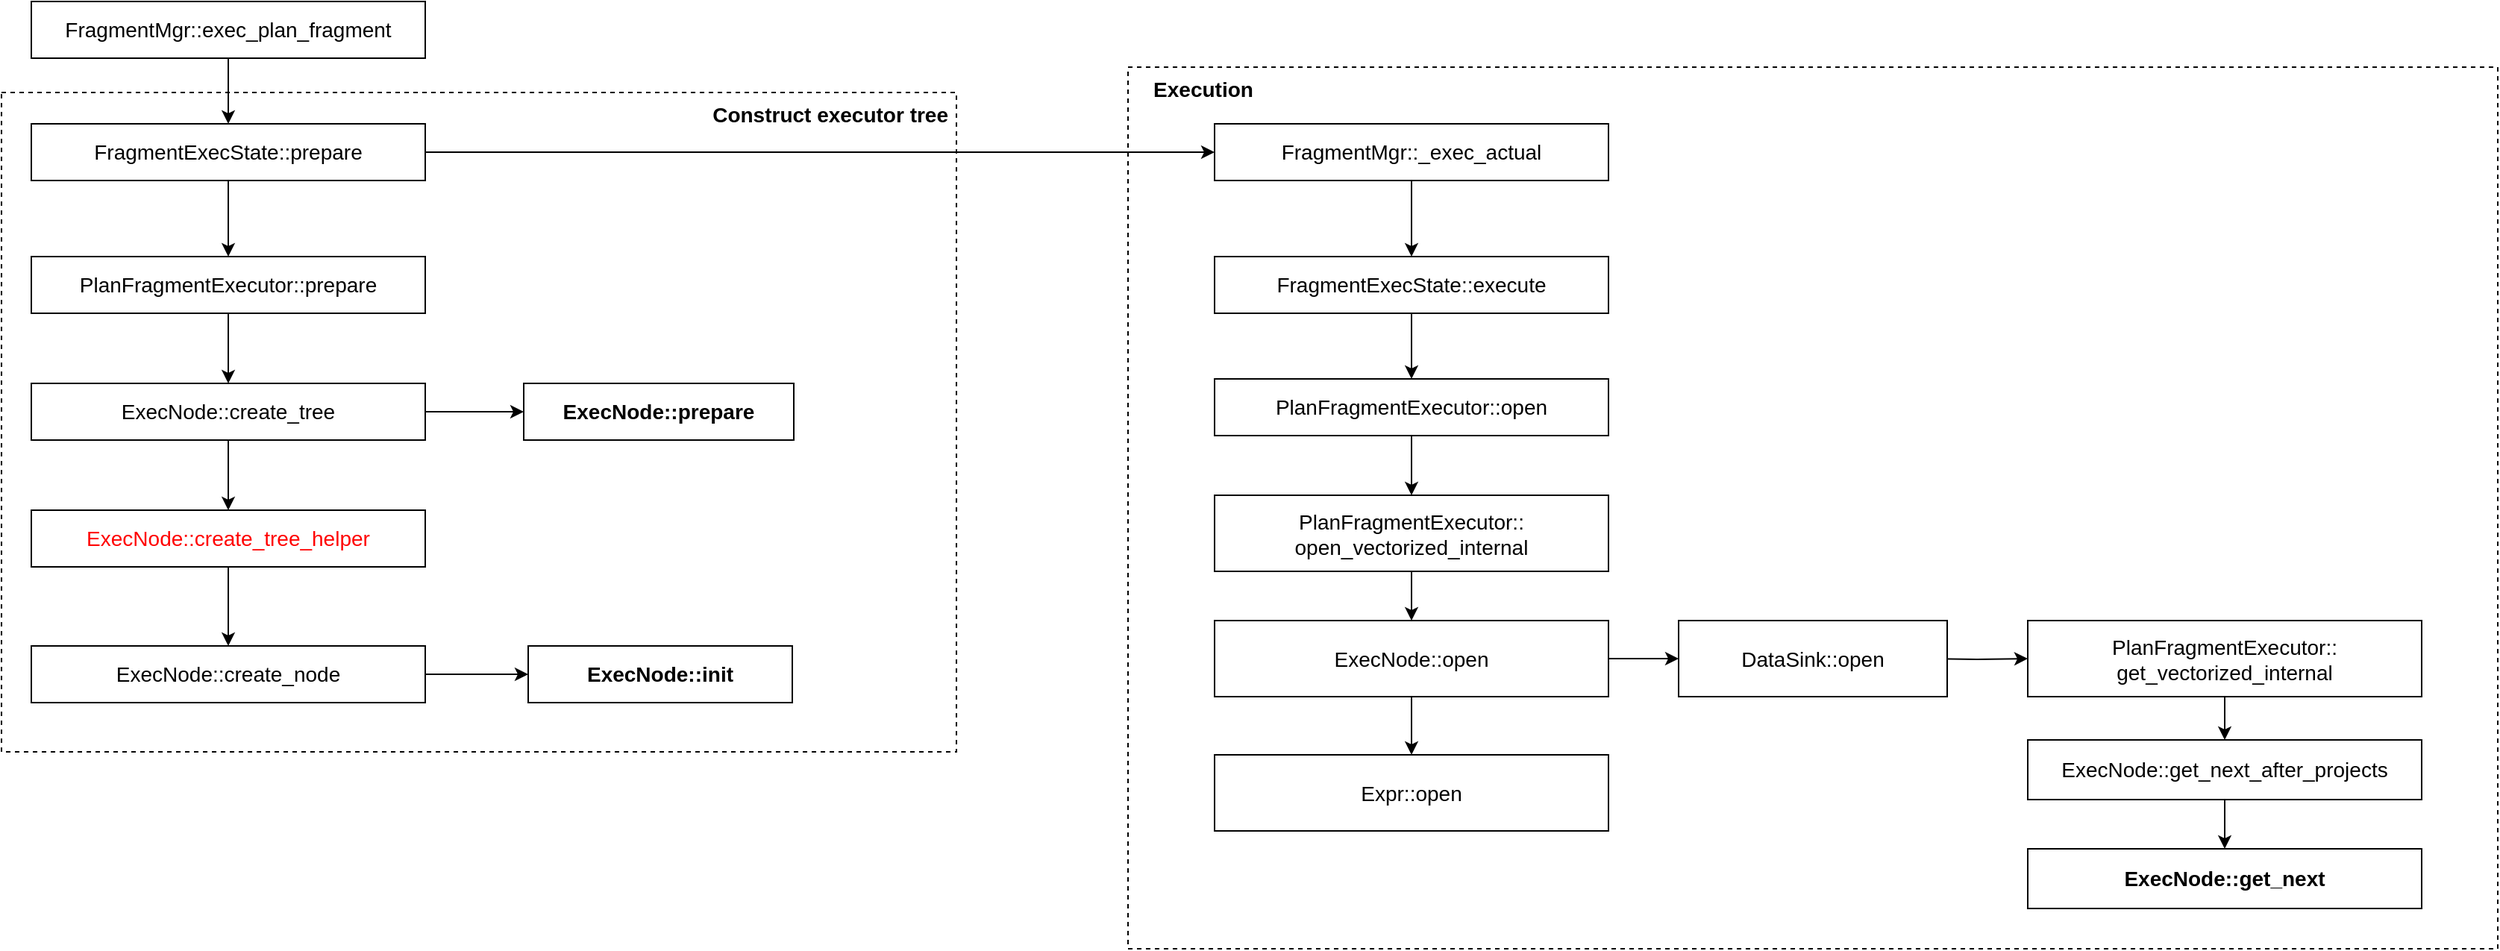 <mxfile version="20.5.1" type="github" pages="3">
  <diagram id="PeX5fFQuTDtqNtm7up72" name="be workflow">
    <mxGraphModel dx="1426" dy="713" grid="0" gridSize="10" guides="1" tooltips="1" connect="1" arrows="1" fold="1" page="1" pageScale="1" pageWidth="3300" pageHeight="4681" math="0" shadow="0">
      <root>
        <mxCell id="0" />
        <mxCell id="1" parent="0" />
        <mxCell id="bLBO3SAoGhUCr67wh768-31" value="" style="rounded=0;whiteSpace=wrap;html=1;fontSize=14;dashed=1;" parent="1" vertex="1">
          <mxGeometry x="871" y="187" width="918" height="591" as="geometry" />
        </mxCell>
        <mxCell id="bLBO3SAoGhUCr67wh768-30" value="" style="rounded=0;whiteSpace=wrap;html=1;fontSize=14;dashed=1;" parent="1" vertex="1">
          <mxGeometry x="116" y="204" width="640" height="442" as="geometry" />
        </mxCell>
        <mxCell id="bLBO3SAoGhUCr67wh768-3" style="edgeStyle=orthogonalEdgeStyle;rounded=0;orthogonalLoop=1;jettySize=auto;html=1;entryX=0.5;entryY=0;entryDx=0;entryDy=0;fontSize=14;" parent="1" source="bLBO3SAoGhUCr67wh768-1" target="bLBO3SAoGhUCr67wh768-2" edge="1">
          <mxGeometry relative="1" as="geometry" />
        </mxCell>
        <mxCell id="bLBO3SAoGhUCr67wh768-1" value="&lt;font style=&quot;font-size: 14px;&quot;&gt;FragmentMgr::exec_plan_fragment&lt;/font&gt;" style="rounded=0;whiteSpace=wrap;html=1;" parent="1" vertex="1">
          <mxGeometry x="136" y="143" width="264" height="38" as="geometry" />
        </mxCell>
        <mxCell id="bLBO3SAoGhUCr67wh768-5" style="edgeStyle=orthogonalEdgeStyle;rounded=0;orthogonalLoop=1;jettySize=auto;html=1;entryX=0.5;entryY=0;entryDx=0;entryDy=0;fontSize=14;" parent="1" source="bLBO3SAoGhUCr67wh768-2" target="bLBO3SAoGhUCr67wh768-4" edge="1">
          <mxGeometry relative="1" as="geometry" />
        </mxCell>
        <mxCell id="bLBO3SAoGhUCr67wh768-18" style="edgeStyle=orthogonalEdgeStyle;rounded=0;orthogonalLoop=1;jettySize=auto;html=1;entryX=0;entryY=0.5;entryDx=0;entryDy=0;fontSize=14;" parent="1" source="bLBO3SAoGhUCr67wh768-2" target="bLBO3SAoGhUCr67wh768-16" edge="1">
          <mxGeometry relative="1" as="geometry" />
        </mxCell>
        <mxCell id="bLBO3SAoGhUCr67wh768-2" value="&lt;font style=&quot;font-size: 14px;&quot;&gt;FragmentExecState::prepare&lt;/font&gt;" style="rounded=0;whiteSpace=wrap;html=1;" parent="1" vertex="1">
          <mxGeometry x="136" y="225" width="264" height="38" as="geometry" />
        </mxCell>
        <mxCell id="bLBO3SAoGhUCr67wh768-7" style="edgeStyle=orthogonalEdgeStyle;rounded=0;orthogonalLoop=1;jettySize=auto;html=1;entryX=0.5;entryY=0;entryDx=0;entryDy=0;fontSize=14;" parent="1" source="bLBO3SAoGhUCr67wh768-4" target="bLBO3SAoGhUCr67wh768-6" edge="1">
          <mxGeometry relative="1" as="geometry" />
        </mxCell>
        <mxCell id="bLBO3SAoGhUCr67wh768-4" value="&lt;font style=&quot;font-size: 14px;&quot;&gt;PlanFragmentExecutor::prepare&lt;/font&gt;" style="rounded=0;whiteSpace=wrap;html=1;" parent="1" vertex="1">
          <mxGeometry x="136" y="314" width="264" height="38" as="geometry" />
        </mxCell>
        <mxCell id="bLBO3SAoGhUCr67wh768-9" style="edgeStyle=orthogonalEdgeStyle;rounded=0;orthogonalLoop=1;jettySize=auto;html=1;entryX=0.5;entryY=0;entryDx=0;entryDy=0;fontSize=14;" parent="1" source="bLBO3SAoGhUCr67wh768-6" target="bLBO3SAoGhUCr67wh768-8" edge="1">
          <mxGeometry relative="1" as="geometry" />
        </mxCell>
        <mxCell id="bLBO3SAoGhUCr67wh768-15" style="edgeStyle=orthogonalEdgeStyle;rounded=0;orthogonalLoop=1;jettySize=auto;html=1;entryX=0;entryY=0.5;entryDx=0;entryDy=0;fontSize=14;" parent="1" source="bLBO3SAoGhUCr67wh768-6" target="bLBO3SAoGhUCr67wh768-14" edge="1">
          <mxGeometry relative="1" as="geometry" />
        </mxCell>
        <mxCell id="bLBO3SAoGhUCr67wh768-6" value="&lt;span style=&quot;font-size: 14px;&quot;&gt;ExecNode::create_tree&lt;/span&gt;" style="rounded=0;whiteSpace=wrap;html=1;" parent="1" vertex="1">
          <mxGeometry x="136" y="399" width="264" height="38" as="geometry" />
        </mxCell>
        <mxCell id="bLBO3SAoGhUCr67wh768-13" style="edgeStyle=orthogonalEdgeStyle;rounded=0;orthogonalLoop=1;jettySize=auto;html=1;entryX=0.5;entryY=0;entryDx=0;entryDy=0;fontSize=14;" parent="1" source="bLBO3SAoGhUCr67wh768-8" target="bLBO3SAoGhUCr67wh768-10" edge="1">
          <mxGeometry relative="1" as="geometry" />
        </mxCell>
        <mxCell id="bLBO3SAoGhUCr67wh768-8" value="&lt;span style=&quot;font-size: 14px;&quot;&gt;&lt;font color=&quot;#ff0000&quot;&gt;ExecNode::create_tree_helper&lt;/font&gt;&lt;/span&gt;" style="rounded=0;whiteSpace=wrap;html=1;" parent="1" vertex="1">
          <mxGeometry x="136" y="484" width="264" height="38" as="geometry" />
        </mxCell>
        <mxCell id="bLBO3SAoGhUCr67wh768-12" style="edgeStyle=orthogonalEdgeStyle;rounded=0;orthogonalLoop=1;jettySize=auto;html=1;entryX=0;entryY=0.5;entryDx=0;entryDy=0;fontSize=14;" parent="1" source="bLBO3SAoGhUCr67wh768-10" target="bLBO3SAoGhUCr67wh768-11" edge="1">
          <mxGeometry relative="1" as="geometry" />
        </mxCell>
        <mxCell id="bLBO3SAoGhUCr67wh768-10" value="&lt;span style=&quot;font-size: 14px;&quot;&gt;ExecNode::create_node&lt;/span&gt;" style="rounded=0;whiteSpace=wrap;html=1;" parent="1" vertex="1">
          <mxGeometry x="136" y="575" width="264" height="38" as="geometry" />
        </mxCell>
        <mxCell id="bLBO3SAoGhUCr67wh768-11" value="&lt;span style=&quot;font-size: 14px;&quot;&gt;&lt;b&gt;ExecNode::init&lt;/b&gt;&lt;/span&gt;" style="rounded=0;whiteSpace=wrap;html=1;" parent="1" vertex="1">
          <mxGeometry x="469" y="575" width="177" height="38" as="geometry" />
        </mxCell>
        <mxCell id="bLBO3SAoGhUCr67wh768-14" value="&lt;span style=&quot;font-size: 14px;&quot;&gt;&lt;b&gt;ExecNode::prepare&lt;/b&gt;&lt;/span&gt;" style="rounded=0;whiteSpace=wrap;html=1;" parent="1" vertex="1">
          <mxGeometry x="466" y="399" width="181" height="38" as="geometry" />
        </mxCell>
        <mxCell id="bLBO3SAoGhUCr67wh768-19" style="edgeStyle=orthogonalEdgeStyle;rounded=0;orthogonalLoop=1;jettySize=auto;html=1;entryX=0.5;entryY=0;entryDx=0;entryDy=0;fontSize=14;" parent="1" source="bLBO3SAoGhUCr67wh768-16" target="bLBO3SAoGhUCr67wh768-17" edge="1">
          <mxGeometry relative="1" as="geometry" />
        </mxCell>
        <mxCell id="bLBO3SAoGhUCr67wh768-16" value="&lt;font style=&quot;font-size: 14px;&quot;&gt;FragmentMgr::_exec_actual&lt;/font&gt;" style="rounded=0;whiteSpace=wrap;html=1;" parent="1" vertex="1">
          <mxGeometry x="929" y="225" width="264" height="38" as="geometry" />
        </mxCell>
        <mxCell id="bLBO3SAoGhUCr67wh768-21" style="edgeStyle=orthogonalEdgeStyle;rounded=0;orthogonalLoop=1;jettySize=auto;html=1;entryX=0.5;entryY=0;entryDx=0;entryDy=0;fontSize=14;" parent="1" source="bLBO3SAoGhUCr67wh768-17" target="bLBO3SAoGhUCr67wh768-20" edge="1">
          <mxGeometry relative="1" as="geometry" />
        </mxCell>
        <mxCell id="bLBO3SAoGhUCr67wh768-17" value="&lt;span style=&quot;font-size: 14px;&quot;&gt;FragmentExecState::execute&lt;/span&gt;" style="rounded=0;whiteSpace=wrap;html=1;" parent="1" vertex="1">
          <mxGeometry x="929" y="314" width="264" height="38" as="geometry" />
        </mxCell>
        <mxCell id="bLBO3SAoGhUCr67wh768-23" style="edgeStyle=orthogonalEdgeStyle;rounded=0;orthogonalLoop=1;jettySize=auto;html=1;entryX=0.5;entryY=0;entryDx=0;entryDy=0;fontSize=14;" parent="1" source="bLBO3SAoGhUCr67wh768-20" target="bLBO3SAoGhUCr67wh768-22" edge="1">
          <mxGeometry relative="1" as="geometry" />
        </mxCell>
        <mxCell id="bLBO3SAoGhUCr67wh768-20" value="&lt;font style=&quot;font-size: 14px;&quot;&gt;PlanFragmentExecutor::open&lt;/font&gt;" style="rounded=0;whiteSpace=wrap;html=1;" parent="1" vertex="1">
          <mxGeometry x="929" y="396" width="264" height="38" as="geometry" />
        </mxCell>
        <mxCell id="UBu49vhwt1ScaQ_bsZSe-3" style="edgeStyle=orthogonalEdgeStyle;rounded=0;orthogonalLoop=1;jettySize=auto;html=1;entryX=0.5;entryY=0;entryDx=0;entryDy=0;" parent="1" source="bLBO3SAoGhUCr67wh768-22" target="UBu49vhwt1ScaQ_bsZSe-1" edge="1">
          <mxGeometry relative="1" as="geometry" />
        </mxCell>
        <mxCell id="bLBO3SAoGhUCr67wh768-22" value="&lt;font style=&quot;font-size: 14px;&quot;&gt;PlanFragmentExecutor::&lt;br&gt;open_vectorized_internal&lt;/font&gt;" style="rounded=0;whiteSpace=wrap;html=1;" parent="1" vertex="1">
          <mxGeometry x="929" y="474" width="264" height="51" as="geometry" />
        </mxCell>
        <mxCell id="bLBO3SAoGhUCr67wh768-27" style="edgeStyle=orthogonalEdgeStyle;rounded=0;orthogonalLoop=1;jettySize=auto;html=1;entryX=0.5;entryY=0;entryDx=0;entryDy=0;fontSize=14;" parent="1" source="bLBO3SAoGhUCr67wh768-24" target="bLBO3SAoGhUCr67wh768-26" edge="1">
          <mxGeometry relative="1" as="geometry" />
        </mxCell>
        <mxCell id="bLBO3SAoGhUCr67wh768-24" value="&lt;font style=&quot;font-size: 14px;&quot;&gt;PlanFragmentExecutor::&lt;br&gt;get_vectorized_internal&lt;br&gt;&lt;/font&gt;" style="rounded=0;whiteSpace=wrap;html=1;" parent="1" vertex="1">
          <mxGeometry x="1474" y="558" width="264" height="51" as="geometry" />
        </mxCell>
        <mxCell id="bLBO3SAoGhUCr67wh768-29" style="edgeStyle=orthogonalEdgeStyle;rounded=0;orthogonalLoop=1;jettySize=auto;html=1;entryX=0.5;entryY=0;entryDx=0;entryDy=0;fontSize=14;" parent="1" source="bLBO3SAoGhUCr67wh768-26" target="bLBO3SAoGhUCr67wh768-28" edge="1">
          <mxGeometry relative="1" as="geometry" />
        </mxCell>
        <mxCell id="bLBO3SAoGhUCr67wh768-26" value="&lt;font style=&quot;font-size: 14px;&quot;&gt;ExecNode::get_next_after_projects&lt;br&gt;&lt;/font&gt;" style="rounded=0;whiteSpace=wrap;html=1;" parent="1" vertex="1">
          <mxGeometry x="1474" y="638" width="264" height="40" as="geometry" />
        </mxCell>
        <mxCell id="bLBO3SAoGhUCr67wh768-28" value="&lt;font style=&quot;font-size: 14px;&quot;&gt;&lt;b&gt;ExecNode::get_next&lt;/b&gt;&lt;br&gt;&lt;/font&gt;" style="rounded=0;whiteSpace=wrap;html=1;" parent="1" vertex="1">
          <mxGeometry x="1474" y="711" width="264" height="40" as="geometry" />
        </mxCell>
        <mxCell id="bLBO3SAoGhUCr67wh768-32" value="&lt;b&gt;Construct executor tree&amp;nbsp;&lt;/b&gt;" style="text;html=1;strokeColor=none;fillColor=none;align=center;verticalAlign=middle;whiteSpace=wrap;rounded=0;dashed=1;fontSize=14;" parent="1" vertex="1">
          <mxGeometry x="591" y="204" width="165" height="30" as="geometry" />
        </mxCell>
        <mxCell id="bLBO3SAoGhUCr67wh768-33" value="&lt;b&gt;Execution&lt;/b&gt;" style="text;html=1;strokeColor=none;fillColor=none;align=center;verticalAlign=middle;whiteSpace=wrap;rounded=0;dashed=1;fontSize=14;" parent="1" vertex="1">
          <mxGeometry x="871" y="187" width="101" height="30" as="geometry" />
        </mxCell>
        <mxCell id="UBu49vhwt1ScaQ_bsZSe-4" style="edgeStyle=orthogonalEdgeStyle;rounded=0;orthogonalLoop=1;jettySize=auto;html=1;entryX=0.5;entryY=0;entryDx=0;entryDy=0;" parent="1" source="UBu49vhwt1ScaQ_bsZSe-1" target="UBu49vhwt1ScaQ_bsZSe-2" edge="1">
          <mxGeometry relative="1" as="geometry" />
        </mxCell>
        <mxCell id="UBu49vhwt1ScaQ_bsZSe-6" style="edgeStyle=orthogonalEdgeStyle;rounded=0;orthogonalLoop=1;jettySize=auto;html=1;entryX=0;entryY=0.5;entryDx=0;entryDy=0;" parent="1" source="UBu49vhwt1ScaQ_bsZSe-1" target="UBu49vhwt1ScaQ_bsZSe-5" edge="1">
          <mxGeometry relative="1" as="geometry" />
        </mxCell>
        <mxCell id="UBu49vhwt1ScaQ_bsZSe-1" value="&lt;font style=&quot;font-size: 14px;&quot;&gt;ExecNode::open&lt;br&gt;&lt;/font&gt;" style="rounded=0;whiteSpace=wrap;html=1;" parent="1" vertex="1">
          <mxGeometry x="929" y="558" width="264" height="51" as="geometry" />
        </mxCell>
        <mxCell id="UBu49vhwt1ScaQ_bsZSe-2" value="&lt;font style=&quot;font-size: 14px;&quot;&gt;Expr::open&lt;br&gt;&lt;/font&gt;" style="rounded=0;whiteSpace=wrap;html=1;" parent="1" vertex="1">
          <mxGeometry x="929" y="648" width="264" height="51" as="geometry" />
        </mxCell>
        <mxCell id="UBu49vhwt1ScaQ_bsZSe-7" style="edgeStyle=orthogonalEdgeStyle;rounded=0;orthogonalLoop=1;jettySize=auto;html=1;entryX=0;entryY=0.5;entryDx=0;entryDy=0;" parent="1" target="bLBO3SAoGhUCr67wh768-24" edge="1">
          <mxGeometry relative="1" as="geometry">
            <mxPoint x="1405" y="583.5" as="sourcePoint" />
          </mxGeometry>
        </mxCell>
        <mxCell id="UBu49vhwt1ScaQ_bsZSe-5" value="&lt;font style=&quot;font-size: 14px;&quot;&gt;DataSink::open&lt;br&gt;&lt;/font&gt;" style="rounded=0;whiteSpace=wrap;html=1;" parent="1" vertex="1">
          <mxGeometry x="1240" y="558" width="180" height="51" as="geometry" />
        </mxCell>
      </root>
    </mxGraphModel>
  </diagram>
  <diagram id="zwIEsdelPCfB9vSLS2Ia" name="第 2 页">
    <mxGraphModel dx="1426" dy="713" grid="0" gridSize="10" guides="1" tooltips="1" connect="1" arrows="1" fold="1" page="1" pageScale="1" pageWidth="3300" pageHeight="4681" math="0" shadow="0">
      <root>
        <mxCell id="0" />
        <mxCell id="1" parent="0" />
        <mxCell id="kAaLlwMcaMGpHHeBLb5R-3" value="" style="group" parent="1" vertex="1" connectable="0">
          <mxGeometry x="396.5" y="190" width="168" height="62" as="geometry" />
        </mxCell>
        <mxCell id="kAaLlwMcaMGpHHeBLb5R-1" value="&lt;b&gt;&lt;font color=&quot;#0000ff&quot;&gt;Interface: TabletReader&lt;/font&gt;&lt;/b&gt;" style="rounded=0;whiteSpace=wrap;html=1;" parent="kAaLlwMcaMGpHHeBLb5R-3" vertex="1">
          <mxGeometry width="168" height="27" as="geometry" />
        </mxCell>
        <mxCell id="kAaLlwMcaMGpHHeBLb5R-2" value="&lt;b&gt;Impl: BlockReader&lt;/b&gt;" style="rounded=0;whiteSpace=wrap;html=1;" parent="kAaLlwMcaMGpHHeBLb5R-3" vertex="1">
          <mxGeometry y="27" width="168" height="35" as="geometry" />
        </mxCell>
        <mxCell id="kAaLlwMcaMGpHHeBLb5R-17" value="" style="group" parent="1" vertex="1" connectable="0">
          <mxGeometry x="300" y="309" width="361" height="121" as="geometry" />
        </mxCell>
        <mxCell id="kAaLlwMcaMGpHHeBLb5R-9" value="" style="rounded=0;whiteSpace=wrap;html=1;" parent="kAaLlwMcaMGpHHeBLb5R-17" vertex="1">
          <mxGeometry width="361" height="121" as="geometry" />
        </mxCell>
        <mxCell id="kAaLlwMcaMGpHHeBLb5R-10" value="&lt;b&gt;VCollectIterator&lt;/b&gt;" style="text;html=1;strokeColor=none;fillColor=none;align=center;verticalAlign=middle;whiteSpace=wrap;rounded=0;" parent="kAaLlwMcaMGpHHeBLb5R-17" vertex="1">
          <mxGeometry x="123.5" y="2" width="114" height="21" as="geometry" />
        </mxCell>
        <mxCell id="kAaLlwMcaMGpHHeBLb5R-13" value="" style="group" parent="kAaLlwMcaMGpHHeBLb5R-17" vertex="1" connectable="0">
          <mxGeometry x="15" y="37" width="143" height="58" as="geometry" />
        </mxCell>
        <mxCell id="kAaLlwMcaMGpHHeBLb5R-11" value="&lt;b&gt;&lt;font color=&quot;#0000ff&quot;&gt;Interface: LevelIterator&lt;/font&gt;&lt;/b&gt;" style="rounded=0;whiteSpace=wrap;html=1;" parent="kAaLlwMcaMGpHHeBLb5R-13" vertex="1">
          <mxGeometry width="143" height="29" as="geometry" />
        </mxCell>
        <mxCell id="kAaLlwMcaMGpHHeBLb5R-12" value="&lt;b&gt;impl: Level0Iterator&lt;/b&gt;" style="rounded=0;whiteSpace=wrap;html=1;" parent="kAaLlwMcaMGpHHeBLb5R-13" vertex="1">
          <mxGeometry y="29" width="143" height="29" as="geometry" />
        </mxCell>
        <mxCell id="kAaLlwMcaMGpHHeBLb5R-14" value="" style="group" parent="kAaLlwMcaMGpHHeBLb5R-17" vertex="1" connectable="0">
          <mxGeometry x="199" y="38" width="143" height="58" as="geometry" />
        </mxCell>
        <mxCell id="kAaLlwMcaMGpHHeBLb5R-15" value="&lt;b&gt;&lt;font color=&quot;#0000ff&quot;&gt;Interface: LevelIterator&lt;/font&gt;&lt;/b&gt;" style="rounded=0;whiteSpace=wrap;html=1;" parent="kAaLlwMcaMGpHHeBLb5R-14" vertex="1">
          <mxGeometry width="143" height="29" as="geometry" />
        </mxCell>
        <mxCell id="kAaLlwMcaMGpHHeBLb5R-16" value="&lt;b&gt;impl: Level1Iterator&lt;/b&gt;" style="rounded=0;whiteSpace=wrap;html=1;" parent="kAaLlwMcaMGpHHeBLb5R-14" vertex="1">
          <mxGeometry y="29" width="143" height="29" as="geometry" />
        </mxCell>
        <mxCell id="kAaLlwMcaMGpHHeBLb5R-39" style="edgeStyle=orthogonalEdgeStyle;rounded=0;orthogonalLoop=1;jettySize=auto;html=1;entryX=1;entryY=0.5;entryDx=0;entryDy=0;fontColor=#0000FF;" parent="kAaLlwMcaMGpHHeBLb5R-17" source="kAaLlwMcaMGpHHeBLb5R-16" target="kAaLlwMcaMGpHHeBLb5R-12" edge="1">
          <mxGeometry relative="1" as="geometry" />
        </mxCell>
        <mxCell id="kAaLlwMcaMGpHHeBLb5R-20" style="edgeStyle=orthogonalEdgeStyle;rounded=0;orthogonalLoop=1;jettySize=auto;html=1;" parent="1" source="kAaLlwMcaMGpHHeBLb5R-12" target="kAaLlwMcaMGpHHeBLb5R-18" edge="1">
          <mxGeometry relative="1" as="geometry" />
        </mxCell>
        <mxCell id="kAaLlwMcaMGpHHeBLb5R-21" value="" style="group" parent="1" vertex="1" connectable="0">
          <mxGeometry x="307" y="478" width="159" height="70" as="geometry" />
        </mxCell>
        <mxCell id="kAaLlwMcaMGpHHeBLb5R-18" value="&lt;b&gt;&lt;font color=&quot;#0000ff&quot;&gt;Interface: RowsetReader&lt;/font&gt;&lt;/b&gt;" style="rounded=0;whiteSpace=wrap;html=1;" parent="kAaLlwMcaMGpHHeBLb5R-21" vertex="1">
          <mxGeometry width="159" height="32" as="geometry" />
        </mxCell>
        <mxCell id="kAaLlwMcaMGpHHeBLb5R-19" value="&lt;b&gt;Impl: BetaRowsetReader&amp;nbsp;&lt;/b&gt;" style="rounded=0;whiteSpace=wrap;html=1;" parent="kAaLlwMcaMGpHHeBLb5R-21" vertex="1">
          <mxGeometry y="32" width="159" height="38" as="geometry" />
        </mxCell>
        <mxCell id="kAaLlwMcaMGpHHeBLb5R-22" value="" style="group" parent="1" vertex="1" connectable="0">
          <mxGeometry x="298" y="597" width="177" height="70" as="geometry" />
        </mxCell>
        <mxCell id="kAaLlwMcaMGpHHeBLb5R-23" value="&lt;b&gt;&lt;font color=&quot;#0000ff&quot;&gt;Interface: RowwiseIterator&lt;/font&gt;&lt;/b&gt;" style="rounded=0;whiteSpace=wrap;html=1;" parent="kAaLlwMcaMGpHHeBLb5R-22" vertex="1">
          <mxGeometry width="177" height="32" as="geometry" />
        </mxCell>
        <mxCell id="kAaLlwMcaMGpHHeBLb5R-24" value="&lt;b&gt;Impl: SegmentIterator&amp;nbsp;&lt;/b&gt;" style="rounded=0;whiteSpace=wrap;html=1;" parent="kAaLlwMcaMGpHHeBLb5R-22" vertex="1">
          <mxGeometry y="32" width="177" height="38" as="geometry" />
        </mxCell>
        <mxCell id="kAaLlwMcaMGpHHeBLb5R-25" style="edgeStyle=orthogonalEdgeStyle;rounded=0;orthogonalLoop=1;jettySize=auto;html=1;entryX=0.5;entryY=0;entryDx=0;entryDy=0;" parent="1" source="kAaLlwMcaMGpHHeBLb5R-19" target="kAaLlwMcaMGpHHeBLb5R-23" edge="1">
          <mxGeometry relative="1" as="geometry" />
        </mxCell>
        <mxCell id="kAaLlwMcaMGpHHeBLb5R-26" style="edgeStyle=orthogonalEdgeStyle;rounded=0;orthogonalLoop=1;jettySize=auto;html=1;entryX=0.5;entryY=0;entryDx=0;entryDy=0;" parent="1" source="kAaLlwMcaMGpHHeBLb5R-2" target="kAaLlwMcaMGpHHeBLb5R-10" edge="1">
          <mxGeometry relative="1" as="geometry" />
        </mxCell>
        <mxCell id="kAaLlwMcaMGpHHeBLb5R-27" value="" style="group" parent="1" vertex="1" connectable="0">
          <mxGeometry x="134" y="737" width="177" height="70" as="geometry" />
        </mxCell>
        <mxCell id="kAaLlwMcaMGpHHeBLb5R-28" value="&lt;b&gt;&lt;font color=&quot;#0000ff&quot;&gt;Interface: ColumnIterator&lt;/font&gt;&lt;/b&gt;" style="rounded=0;whiteSpace=wrap;html=1;" parent="kAaLlwMcaMGpHHeBLb5R-27" vertex="1">
          <mxGeometry width="177" height="32" as="geometry" />
        </mxCell>
        <mxCell id="kAaLlwMcaMGpHHeBLb5R-29" value="&lt;b&gt;Impl: FileColumnIterator&amp;nbsp;&lt;/b&gt;" style="rounded=0;whiteSpace=wrap;html=1;" parent="kAaLlwMcaMGpHHeBLb5R-27" vertex="1">
          <mxGeometry y="32" width="177" height="38" as="geometry" />
        </mxCell>
        <mxCell id="kAaLlwMcaMGpHHeBLb5R-30" value="" style="endArrow=classic;html=1;rounded=0;exitX=0.5;exitY=1;exitDx=0;exitDy=0;entryX=0.5;entryY=0;entryDx=0;entryDy=0;" parent="1" source="kAaLlwMcaMGpHHeBLb5R-24" target="kAaLlwMcaMGpHHeBLb5R-28" edge="1">
          <mxGeometry width="50" height="50" relative="1" as="geometry">
            <mxPoint x="675" y="622" as="sourcePoint" />
            <mxPoint x="725" y="572" as="targetPoint" />
          </mxGeometry>
        </mxCell>
        <mxCell id="kAaLlwMcaMGpHHeBLb5R-34" value="&lt;b&gt;BitmapIndexIterator&lt;/b&gt;" style="rounded=0;whiteSpace=wrap;html=1;" parent="1" vertex="1">
          <mxGeometry x="343" y="748" width="139" height="37" as="geometry" />
        </mxCell>
        <mxCell id="kAaLlwMcaMGpHHeBLb5R-35" value="" style="endArrow=classic;html=1;rounded=0;exitX=0.5;exitY=1;exitDx=0;exitDy=0;entryX=0.5;entryY=0;entryDx=0;entryDy=0;" parent="1" source="kAaLlwMcaMGpHHeBLb5R-24" target="kAaLlwMcaMGpHHeBLb5R-34" edge="1">
          <mxGeometry width="50" height="50" relative="1" as="geometry">
            <mxPoint x="396.5" y="677" as="sourcePoint" />
            <mxPoint x="232.5" y="747" as="targetPoint" />
          </mxGeometry>
        </mxCell>
        <mxCell id="kAaLlwMcaMGpHHeBLb5R-37" value="&lt;b&gt;BitmapRangeIterator&lt;/b&gt;" style="rounded=0;whiteSpace=wrap;html=1;" parent="1" vertex="1">
          <mxGeometry x="520" y="748" width="139" height="37" as="geometry" />
        </mxCell>
        <mxCell id="kAaLlwMcaMGpHHeBLb5R-38" value="" style="endArrow=classic;html=1;rounded=0;exitX=0.5;exitY=1;exitDx=0;exitDy=0;entryX=0.5;entryY=0;entryDx=0;entryDy=0;" parent="1" source="kAaLlwMcaMGpHHeBLb5R-24" target="kAaLlwMcaMGpHHeBLb5R-37" edge="1">
          <mxGeometry width="50" height="50" relative="1" as="geometry">
            <mxPoint x="396.5" y="677.0" as="sourcePoint" />
            <mxPoint x="422.5" y="758.0" as="targetPoint" />
          </mxGeometry>
        </mxCell>
      </root>
    </mxGraphModel>
  </diagram>
  <diagram id="XhD-TMM8nObwHS5s4-wt" name="第 3 页">
    <mxGraphModel dx="1426" dy="713" grid="0" gridSize="10" guides="1" tooltips="1" connect="1" arrows="1" fold="1" page="1" pageScale="1" pageWidth="3300" pageHeight="4681" math="0" shadow="0">
      <root>
        <mxCell id="0" />
        <mxCell id="1" parent="0" />
        <mxCell id="4I50k8l4SXnookyqIXpH-1" value="&lt;font style=&quot;font-size: 13px;&quot;&gt;&lt;b&gt;Read Phase&lt;/b&gt;&lt;/font&gt;" style="rounded=0;whiteSpace=wrap;html=1;fillColor=#dae8fc;strokeColor=#000000;strokeWidth=1.5;" vertex="1" parent="1">
          <mxGeometry x="233" y="255" width="120" height="27" as="geometry" />
        </mxCell>
        <mxCell id="4I50k8l4SXnookyqIXpH-2" value="&lt;font style=&quot;font-size: 13px;&quot;&gt;&lt;b&gt;Validation Phase&lt;/b&gt;&lt;/font&gt;" style="rounded=0;whiteSpace=wrap;html=1;fillColor=#fff2cc;strokeColor=#000000;strokeWidth=1.5;" vertex="1" parent="1">
          <mxGeometry x="353" y="255" width="129" height="27" as="geometry" />
        </mxCell>
        <mxCell id="4I50k8l4SXnookyqIXpH-3" value="&lt;font style=&quot;font-size: 13px;&quot;&gt;&lt;b&gt;Write Phase&lt;/b&gt;&lt;/font&gt;" style="rounded=0;whiteSpace=wrap;html=1;fillColor=#d5e8d4;strokeColor=#000000;strokeWidth=1.5;" vertex="1" parent="1">
          <mxGeometry x="482" y="255" width="209" height="27" as="geometry" />
        </mxCell>
        <mxCell id="4I50k8l4SXnookyqIXpH-4" value="&lt;b&gt;StartTS(Tk)&lt;/b&gt;" style="text;html=1;strokeColor=none;fillColor=none;align=center;verticalAlign=middle;whiteSpace=wrap;rounded=0;strokeWidth=1.5;fontSize=13;" vertex="1" parent="1">
          <mxGeometry x="193" y="220" width="84" height="30" as="geometry" />
        </mxCell>
        <mxCell id="4I50k8l4SXnookyqIXpH-5" value="&lt;b&gt;ValidationTS(Tk)&lt;/b&gt;" style="text;html=1;strokeColor=none;fillColor=none;align=center;verticalAlign=middle;whiteSpace=wrap;rounded=0;strokeWidth=1.5;fontSize=13;" vertex="1" parent="1">
          <mxGeometry x="318" y="220" width="105" height="30" as="geometry" />
        </mxCell>
        <mxCell id="4I50k8l4SXnookyqIXpH-6" value="&lt;b&gt;FinishTS(Tk)&lt;/b&gt;" style="text;html=1;strokeColor=none;fillColor=none;align=center;verticalAlign=middle;whiteSpace=wrap;rounded=0;strokeWidth=1.5;fontSize=13;" vertex="1" parent="1">
          <mxGeometry x="641" y="220" width="105" height="30" as="geometry" />
        </mxCell>
        <mxCell id="4I50k8l4SXnookyqIXpH-7" value="&lt;font style=&quot;font-size: 13px;&quot;&gt;&lt;b&gt;Read Phase&lt;/b&gt;&lt;/font&gt;" style="rounded=0;whiteSpace=wrap;html=1;fillColor=#dae8fc;strokeColor=#000000;strokeWidth=1.5;" vertex="1" parent="1">
          <mxGeometry x="715" y="329" width="120" height="27" as="geometry" />
        </mxCell>
        <mxCell id="4I50k8l4SXnookyqIXpH-8" value="&lt;font style=&quot;font-size: 13px;&quot;&gt;&lt;b&gt;Validation Phase&lt;/b&gt;&lt;/font&gt;" style="rounded=0;whiteSpace=wrap;html=1;fillColor=#fff2cc;strokeColor=#000000;strokeWidth=1.5;" vertex="1" parent="1">
          <mxGeometry x="835" y="329" width="129" height="27" as="geometry" />
        </mxCell>
        <mxCell id="4I50k8l4SXnookyqIXpH-9" value="&lt;font style=&quot;font-size: 13px;&quot;&gt;&lt;b&gt;Write Phase&lt;/b&gt;&lt;/font&gt;" style="rounded=0;whiteSpace=wrap;html=1;fillColor=#d5e8d4;strokeColor=#000000;strokeWidth=1.5;" vertex="1" parent="1">
          <mxGeometry x="964" y="329" width="209" height="27" as="geometry" />
        </mxCell>
        <mxCell id="4I50k8l4SXnookyqIXpH-10" value="&lt;b&gt;StartTS(Ti)&lt;/b&gt;" style="text;html=1;strokeColor=none;fillColor=none;align=center;verticalAlign=middle;whiteSpace=wrap;rounded=0;strokeWidth=1.5;fontSize=13;" vertex="1" parent="1">
          <mxGeometry x="675" y="294" width="84" height="30" as="geometry" />
        </mxCell>
        <mxCell id="4I50k8l4SXnookyqIXpH-11" value="&lt;b&gt;ValidationTS(Ti)&lt;/b&gt;" style="text;html=1;strokeColor=none;fillColor=none;align=center;verticalAlign=middle;whiteSpace=wrap;rounded=0;strokeWidth=1.5;fontSize=13;" vertex="1" parent="1">
          <mxGeometry x="800" y="294" width="105" height="30" as="geometry" />
        </mxCell>
        <mxCell id="4I50k8l4SXnookyqIXpH-12" value="&lt;b&gt;FinishTS(Ti)&lt;/b&gt;" style="text;html=1;strokeColor=none;fillColor=none;align=center;verticalAlign=middle;whiteSpace=wrap;rounded=0;strokeWidth=1.5;fontSize=13;" vertex="1" parent="1">
          <mxGeometry x="1123" y="294" width="105" height="30" as="geometry" />
        </mxCell>
      </root>
    </mxGraphModel>
  </diagram>
</mxfile>
